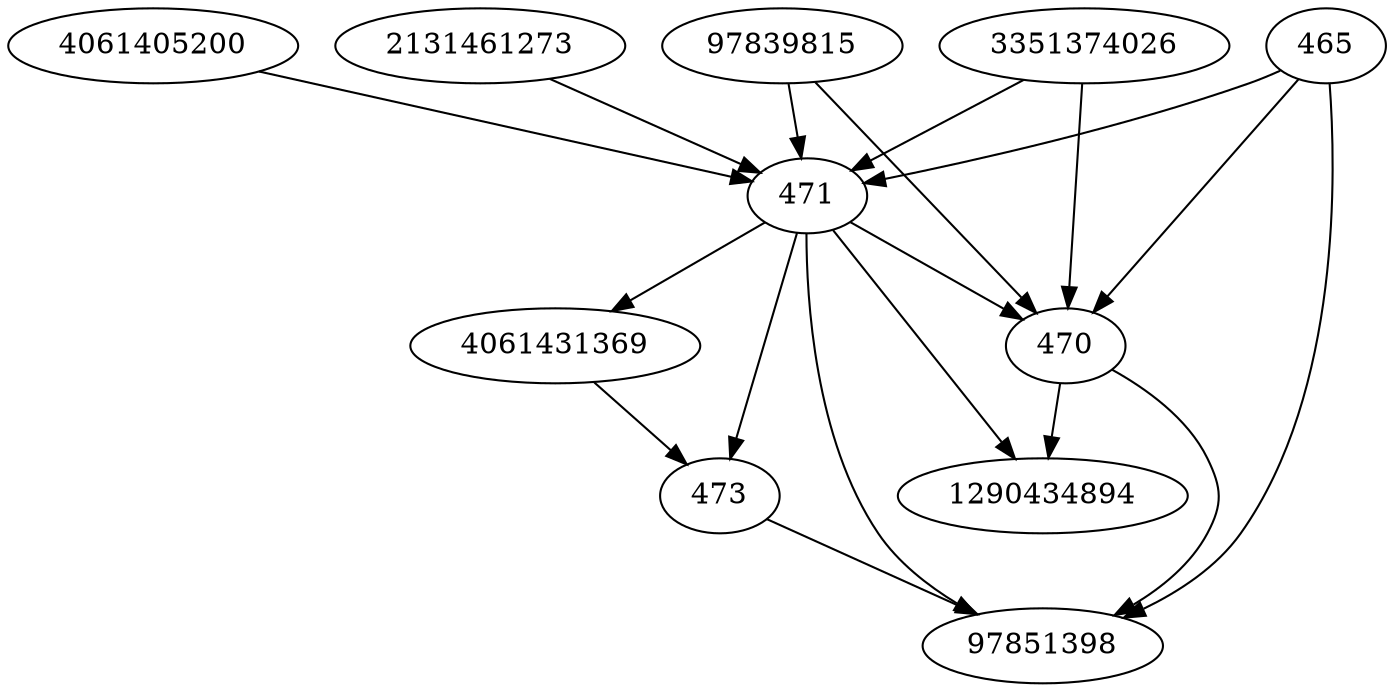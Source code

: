 strict digraph  {
2131461273;
97851398;
97839815;
4061431369;
3351374026;
1290434894;
4061405200;
465;
470;
471;
473;
2131461273 -> 471;
97839815 -> 470;
97839815 -> 471;
4061431369 -> 473;
3351374026 -> 470;
3351374026 -> 471;
4061405200 -> 471;
465 -> 470;
465 -> 471;
465 -> 97851398;
470 -> 1290434894;
470 -> 97851398;
471 -> 1290434894;
471 -> 97851398;
471 -> 473;
471 -> 4061431369;
471 -> 470;
473 -> 97851398;
}
